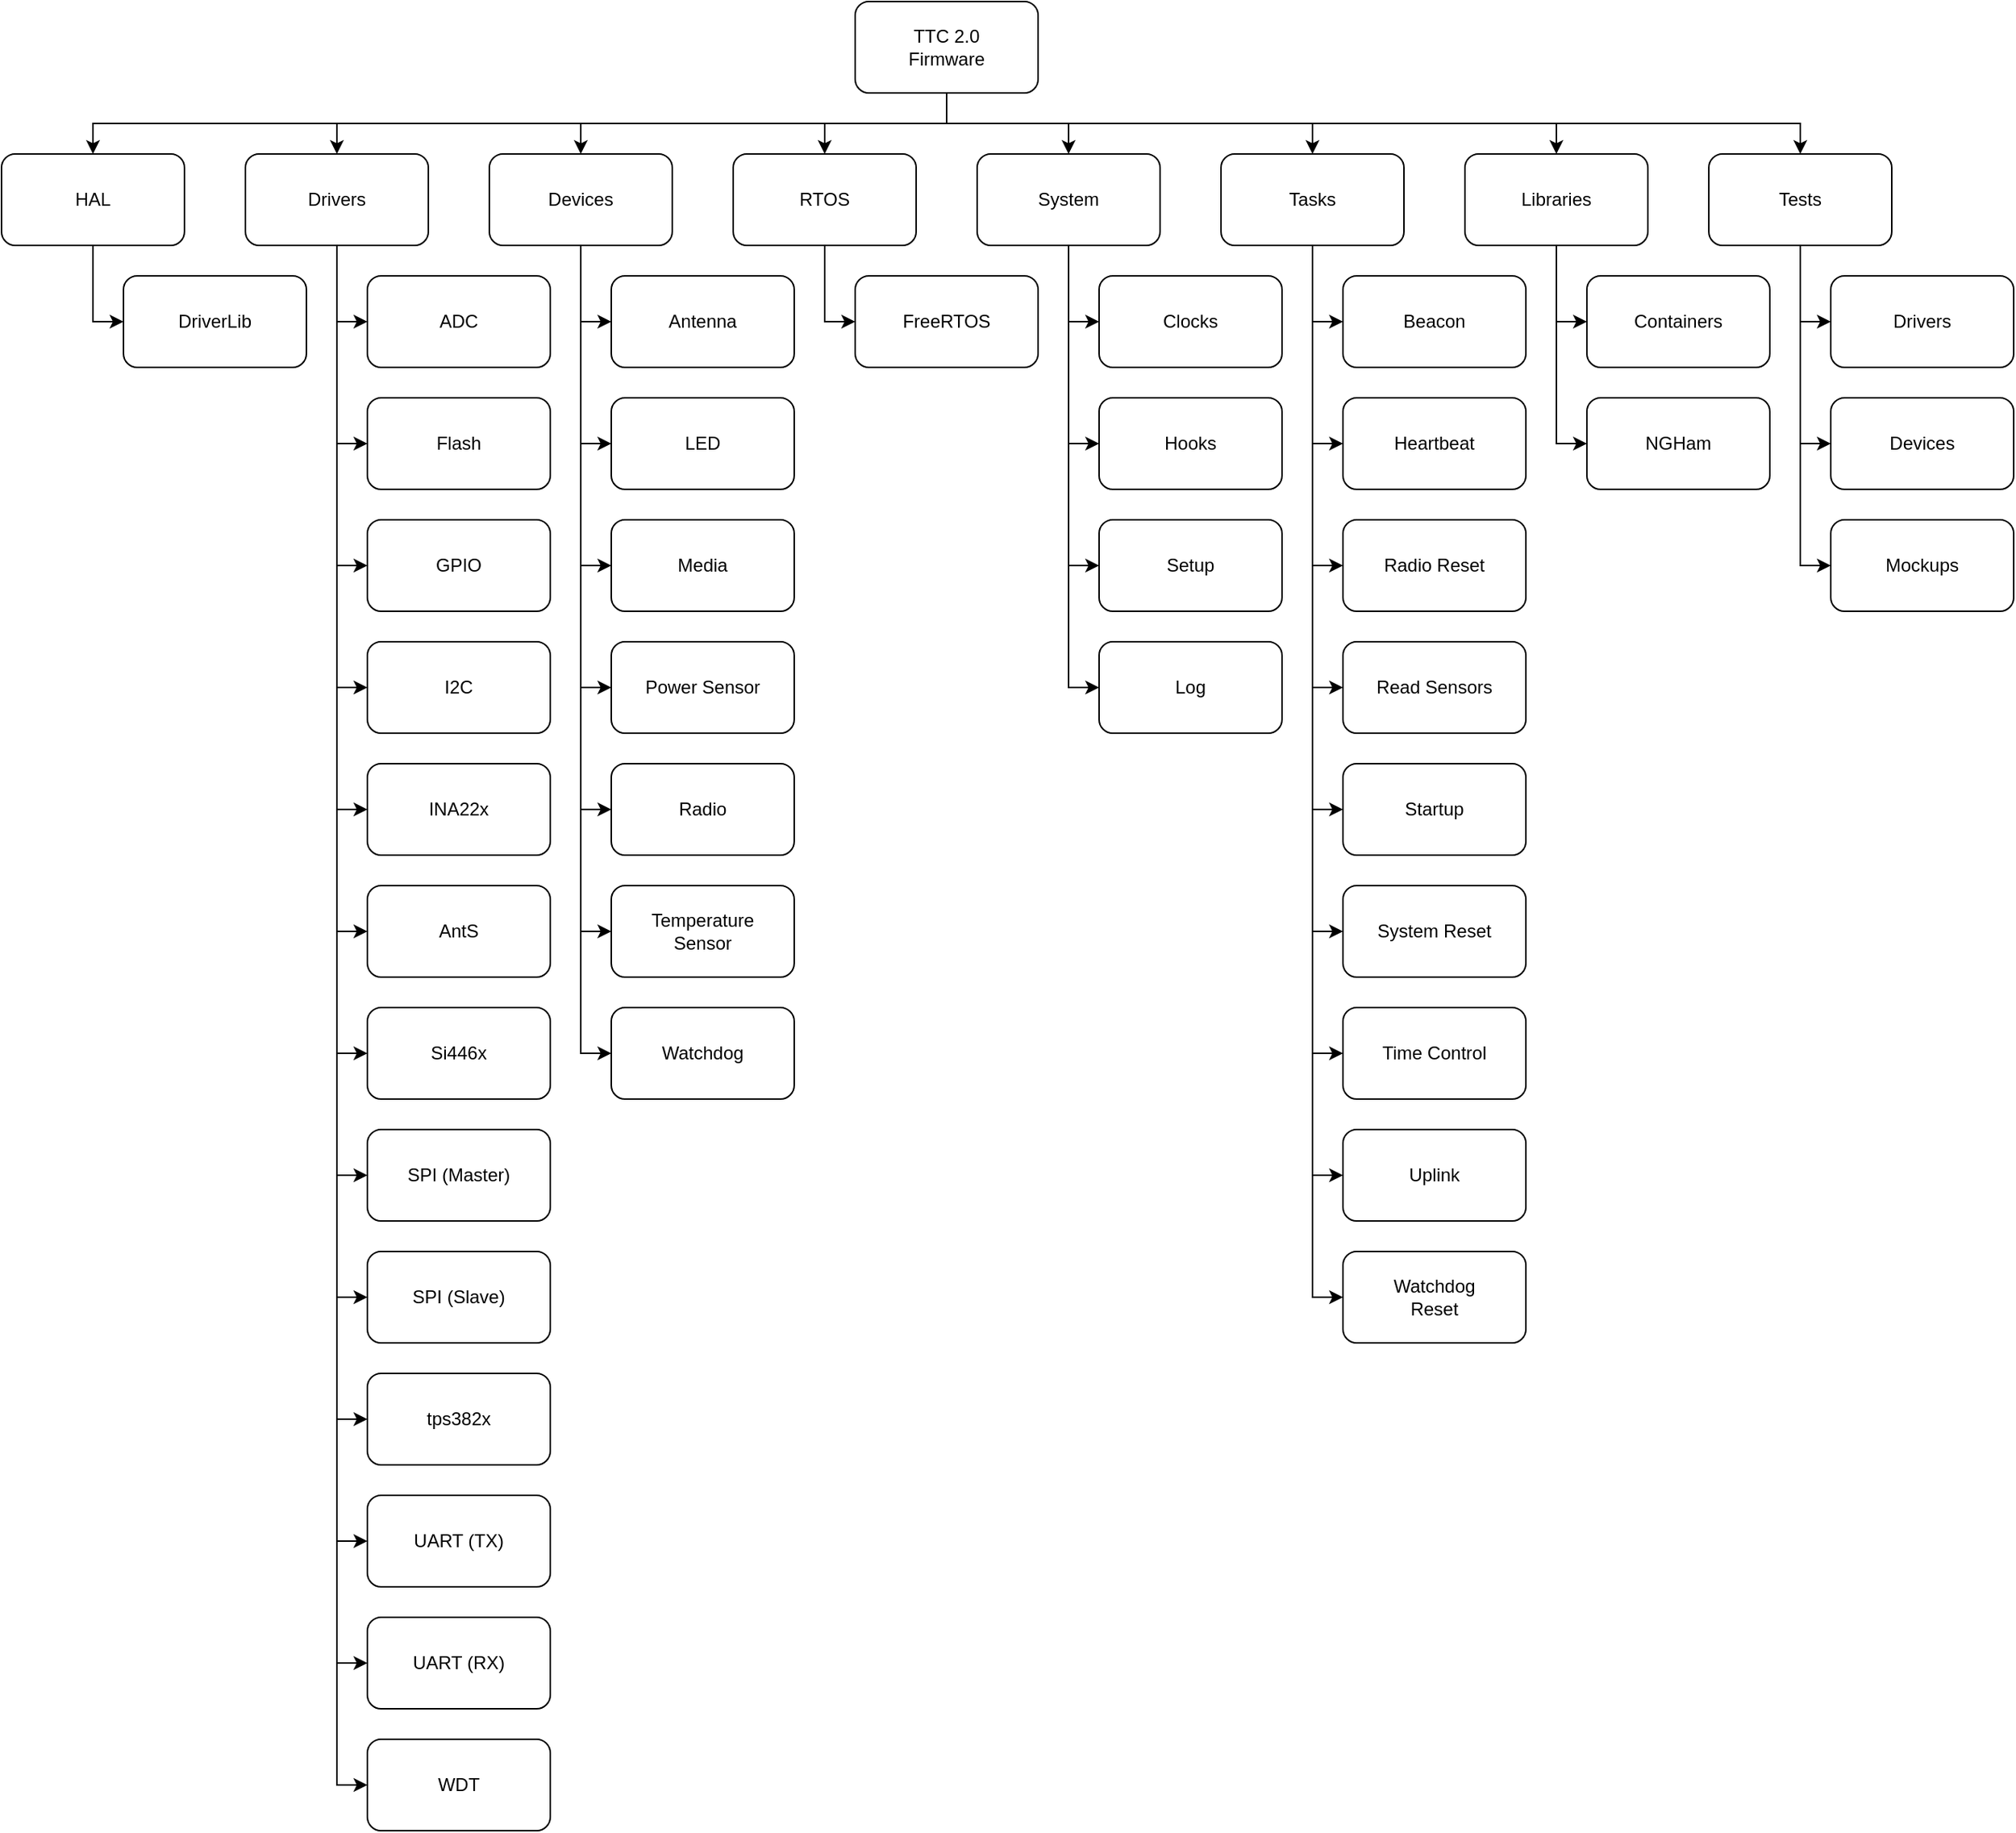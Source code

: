 <mxfile version="20.2.7" type="google"><diagram id="0qJPchqlG3AJ2SKAlhdZ" name="Page-1"><mxGraphModel grid="1" page="1" gridSize="10" guides="1" tooltips="1" connect="1" arrows="1" fold="1" pageScale="1" pageWidth="3300" pageHeight="2339" math="0" shadow="0"><root><mxCell id="0"/><mxCell id="1" parent="0"/><mxCell id="wKr-DCmSTUYVzHx5VQgJ-1" value="Drivers" style="rounded=1;whiteSpace=wrap;html=1;" vertex="1" parent="1"><mxGeometry x="360" y="440" width="120" height="60" as="geometry"/></mxCell><mxCell id="wKr-DCmSTUYVzHx5VQgJ-2" value="Devices" style="rounded=1;whiteSpace=wrap;html=1;" vertex="1" parent="1"><mxGeometry x="520" y="440" width="120" height="60" as="geometry"/></mxCell><mxCell id="wKr-DCmSTUYVzHx5VQgJ-3" value="Tasks" style="rounded=1;whiteSpace=wrap;html=1;" vertex="1" parent="1"><mxGeometry x="1000" y="440" width="120" height="60" as="geometry"/></mxCell><mxCell id="wKr-DCmSTUYVzHx5VQgJ-4" value="ADC" style="rounded=1;whiteSpace=wrap;html=1;" vertex="1" parent="1"><mxGeometry x="440" y="520" width="120" height="60" as="geometry"/></mxCell><mxCell id="wKr-DCmSTUYVzHx5VQgJ-5" value="Flash" style="rounded=1;whiteSpace=wrap;html=1;" vertex="1" parent="1"><mxGeometry x="440" y="600" width="120" height="60" as="geometry"/></mxCell><mxCell id="wKr-DCmSTUYVzHx5VQgJ-6" value="GPIO" style="rounded=1;whiteSpace=wrap;html=1;" vertex="1" parent="1"><mxGeometry x="440" y="680" width="120" height="60" as="geometry"/></mxCell><mxCell id="wKr-DCmSTUYVzHx5VQgJ-7" value="I2C" style="rounded=1;whiteSpace=wrap;html=1;" vertex="1" parent="1"><mxGeometry x="440" y="760" width="120" height="60" as="geometry"/></mxCell><mxCell id="wKr-DCmSTUYVzHx5VQgJ-8" value="INA22x" style="rounded=1;whiteSpace=wrap;html=1;" vertex="1" parent="1"><mxGeometry x="440" y="840" width="120" height="60" as="geometry"/></mxCell><mxCell id="wKr-DCmSTUYVzHx5VQgJ-9" value="AntS" style="rounded=1;whiteSpace=wrap;html=1;" vertex="1" parent="1"><mxGeometry x="440" y="920" width="120" height="60" as="geometry"/></mxCell><mxCell id="wKr-DCmSTUYVzHx5VQgJ-10" value="Si446x" style="rounded=1;whiteSpace=wrap;html=1;" vertex="1" parent="1"><mxGeometry x="440" y="1000" width="120" height="60" as="geometry"/></mxCell><mxCell id="wKr-DCmSTUYVzHx5VQgJ-11" value="SPI (Master)" style="rounded=1;whiteSpace=wrap;html=1;" vertex="1" parent="1"><mxGeometry x="440" y="1080" width="120" height="60" as="geometry"/></mxCell><mxCell id="wKr-DCmSTUYVzHx5VQgJ-12" value="SPI (Slave)" style="rounded=1;whiteSpace=wrap;html=1;" vertex="1" parent="1"><mxGeometry x="440" y="1160" width="120" height="60" as="geometry"/></mxCell><mxCell id="wKr-DCmSTUYVzHx5VQgJ-13" value="tps382x" style="rounded=1;whiteSpace=wrap;html=1;" vertex="1" parent="1"><mxGeometry x="440" y="1240" width="120" height="60" as="geometry"/></mxCell><mxCell id="wKr-DCmSTUYVzHx5VQgJ-14" value="WDT" style="rounded=1;whiteSpace=wrap;html=1;" vertex="1" parent="1"><mxGeometry x="440" y="1480" width="120" height="60" as="geometry"/></mxCell><mxCell id="wKr-DCmSTUYVzHx5VQgJ-16" value="UART (TX)" style="rounded=1;whiteSpace=wrap;html=1;" vertex="1" parent="1"><mxGeometry x="440" y="1320" width="120" height="60" as="geometry"/></mxCell><mxCell id="wKr-DCmSTUYVzHx5VQgJ-17" value="UART (RX)" style="rounded=1;whiteSpace=wrap;html=1;" vertex="1" parent="1"><mxGeometry x="440" y="1400" width="120" height="60" as="geometry"/></mxCell><mxCell id="wKr-DCmSTUYVzHx5VQgJ-18" value="" style="endArrow=classic;html=1;rounded=0;entryX=0;entryY=0.5;entryDx=0;entryDy=0;exitX=0.5;exitY=1;exitDx=0;exitDy=0;" edge="1" parent="1" source="wKr-DCmSTUYVzHx5VQgJ-1" target="wKr-DCmSTUYVzHx5VQgJ-4"><mxGeometry width="50" height="50" relative="1" as="geometry"><mxPoint x="330" y="580" as="sourcePoint"/><mxPoint x="380" y="530" as="targetPoint"/><Array as="points"><mxPoint x="420" y="550"/></Array></mxGeometry></mxCell><mxCell id="wKr-DCmSTUYVzHx5VQgJ-19" value="" style="endArrow=classic;html=1;rounded=0;entryX=0;entryY=0.5;entryDx=0;entryDy=0;exitX=0.5;exitY=1;exitDx=0;exitDy=0;" edge="1" parent="1" source="wKr-DCmSTUYVzHx5VQgJ-1" target="wKr-DCmSTUYVzHx5VQgJ-5"><mxGeometry width="50" height="50" relative="1" as="geometry"><mxPoint x="230" y="710" as="sourcePoint"/><mxPoint x="280" y="660" as="targetPoint"/><Array as="points"><mxPoint x="420" y="630"/></Array></mxGeometry></mxCell><mxCell id="wKr-DCmSTUYVzHx5VQgJ-20" value="" style="endArrow=classic;html=1;rounded=0;entryX=0;entryY=0.5;entryDx=0;entryDy=0;exitX=0.5;exitY=1;exitDx=0;exitDy=0;" edge="1" parent="1" source="wKr-DCmSTUYVzHx5VQgJ-1" target="wKr-DCmSTUYVzHx5VQgJ-6"><mxGeometry width="50" height="50" relative="1" as="geometry"><mxPoint x="340" y="760" as="sourcePoint"/><mxPoint x="390" y="710" as="targetPoint"/><Array as="points"><mxPoint x="420" y="710"/></Array></mxGeometry></mxCell><mxCell id="wKr-DCmSTUYVzHx5VQgJ-21" value="" style="endArrow=classic;html=1;rounded=0;entryX=0;entryY=0.5;entryDx=0;entryDy=0;exitX=0.5;exitY=1;exitDx=0;exitDy=0;" edge="1" parent="1" source="wKr-DCmSTUYVzHx5VQgJ-1" target="wKr-DCmSTUYVzHx5VQgJ-7"><mxGeometry width="50" height="50" relative="1" as="geometry"><mxPoint x="260" y="810" as="sourcePoint"/><mxPoint x="310" y="760" as="targetPoint"/><Array as="points"><mxPoint x="420" y="790"/></Array></mxGeometry></mxCell><mxCell id="wKr-DCmSTUYVzHx5VQgJ-22" value="" style="endArrow=classic;html=1;rounded=0;entryX=0;entryY=0.5;entryDx=0;entryDy=0;exitX=0.5;exitY=1;exitDx=0;exitDy=0;" edge="1" parent="1" source="wKr-DCmSTUYVzHx5VQgJ-1" target="wKr-DCmSTUYVzHx5VQgJ-8"><mxGeometry width="50" height="50" relative="1" as="geometry"><mxPoint x="260" y="890" as="sourcePoint"/><mxPoint x="310" y="840" as="targetPoint"/><Array as="points"><mxPoint x="420" y="870"/></Array></mxGeometry></mxCell><mxCell id="wKr-DCmSTUYVzHx5VQgJ-23" value="" style="endArrow=classic;html=1;rounded=0;entryX=0;entryY=0.5;entryDx=0;entryDy=0;exitX=0.5;exitY=1;exitDx=0;exitDy=0;" edge="1" parent="1" source="wKr-DCmSTUYVzHx5VQgJ-1" target="wKr-DCmSTUYVzHx5VQgJ-9"><mxGeometry width="50" height="50" relative="1" as="geometry"><mxPoint x="260" y="1010" as="sourcePoint"/><mxPoint x="310" y="960" as="targetPoint"/><Array as="points"><mxPoint x="420" y="950"/></Array></mxGeometry></mxCell><mxCell id="wKr-DCmSTUYVzHx5VQgJ-24" value="" style="endArrow=classic;html=1;rounded=0;entryX=0;entryY=0.5;entryDx=0;entryDy=0;exitX=0.5;exitY=1;exitDx=0;exitDy=0;" edge="1" parent="1" source="wKr-DCmSTUYVzHx5VQgJ-1" target="wKr-DCmSTUYVzHx5VQgJ-10"><mxGeometry width="50" height="50" relative="1" as="geometry"><mxPoint x="340" y="720" as="sourcePoint"/><mxPoint x="380" y="1050" as="targetPoint"/><Array as="points"><mxPoint x="420" y="1030"/></Array></mxGeometry></mxCell><mxCell id="wKr-DCmSTUYVzHx5VQgJ-25" value="" style="endArrow=classic;html=1;rounded=0;entryX=0;entryY=0.5;entryDx=0;entryDy=0;exitX=0.5;exitY=1;exitDx=0;exitDy=0;" edge="1" parent="1" source="wKr-DCmSTUYVzHx5VQgJ-1" target="wKr-DCmSTUYVzHx5VQgJ-11"><mxGeometry width="50" height="50" relative="1" as="geometry"><mxPoint x="350" y="790" as="sourcePoint"/><mxPoint x="320" y="1130" as="targetPoint"/><Array as="points"><mxPoint x="420" y="1110"/></Array></mxGeometry></mxCell><mxCell id="wKr-DCmSTUYVzHx5VQgJ-26" value="" style="endArrow=classic;html=1;rounded=0;entryX=0;entryY=0.5;entryDx=0;entryDy=0;exitX=0.5;exitY=1;exitDx=0;exitDy=0;" edge="1" parent="1" source="wKr-DCmSTUYVzHx5VQgJ-1" target="wKr-DCmSTUYVzHx5VQgJ-12"><mxGeometry width="50" height="50" relative="1" as="geometry"><mxPoint x="330" y="1280" as="sourcePoint"/><mxPoint x="420" y="1200" as="targetPoint"/><Array as="points"><mxPoint x="420" y="1190"/></Array></mxGeometry></mxCell><mxCell id="wKr-DCmSTUYVzHx5VQgJ-27" value="" style="endArrow=classic;html=1;rounded=0;entryX=0;entryY=0.5;entryDx=0;entryDy=0;exitX=0.5;exitY=1;exitDx=0;exitDy=0;" edge="1" parent="1" source="wKr-DCmSTUYVzHx5VQgJ-1" target="wKr-DCmSTUYVzHx5VQgJ-13"><mxGeometry width="50" height="50" relative="1" as="geometry"><mxPoint x="140" y="1270" as="sourcePoint"/><mxPoint x="190" y="1220" as="targetPoint"/><Array as="points"><mxPoint x="420" y="1270"/></Array></mxGeometry></mxCell><mxCell id="wKr-DCmSTUYVzHx5VQgJ-28" value="" style="endArrow=classic;html=1;rounded=0;entryX=0;entryY=0.5;entryDx=0;entryDy=0;exitX=0.5;exitY=1;exitDx=0;exitDy=0;" edge="1" parent="1" source="wKr-DCmSTUYVzHx5VQgJ-1" target="wKr-DCmSTUYVzHx5VQgJ-16"><mxGeometry width="50" height="50" relative="1" as="geometry"><mxPoint x="310" y="1095.152" as="sourcePoint"/><mxPoint x="300" y="1330" as="targetPoint"/><Array as="points"><mxPoint x="420" y="1350"/></Array></mxGeometry></mxCell><mxCell id="wKr-DCmSTUYVzHx5VQgJ-29" value="" style="endArrow=classic;html=1;rounded=0;entryX=0;entryY=0.5;entryDx=0;entryDy=0;exitX=0.5;exitY=1;exitDx=0;exitDy=0;" edge="1" parent="1" source="wKr-DCmSTUYVzHx5VQgJ-1" target="wKr-DCmSTUYVzHx5VQgJ-17"><mxGeometry width="50" height="50" relative="1" as="geometry"><mxPoint x="300" y="880" as="sourcePoint"/><mxPoint x="280" y="1490" as="targetPoint"/><Array as="points"><mxPoint x="420" y="1430"/></Array></mxGeometry></mxCell><mxCell id="wKr-DCmSTUYVzHx5VQgJ-30" value="" style="endArrow=classic;html=1;rounded=0;entryX=0;entryY=0.5;entryDx=0;entryDy=0;exitX=0.5;exitY=1;exitDx=0;exitDy=0;" edge="1" parent="1" source="wKr-DCmSTUYVzHx5VQgJ-1" target="wKr-DCmSTUYVzHx5VQgJ-14"><mxGeometry width="50" height="50" relative="1" as="geometry"><mxPoint x="260" y="1080" as="sourcePoint"/><mxPoint x="240" y="1560" as="targetPoint"/><Array as="points"><mxPoint x="420" y="1510"/></Array></mxGeometry></mxCell><mxCell id="wKr-DCmSTUYVzHx5VQgJ-32" value="Antenna" style="rounded=1;whiteSpace=wrap;html=1;" vertex="1" parent="1"><mxGeometry x="600" y="520" width="120" height="60" as="geometry"/></mxCell><mxCell id="wKr-DCmSTUYVzHx5VQgJ-33" value="Media" style="rounded=1;whiteSpace=wrap;html=1;" vertex="1" parent="1"><mxGeometry x="600" y="680" width="120" height="60" as="geometry"/></mxCell><mxCell id="wKr-DCmSTUYVzHx5VQgJ-34" value="Power Sensor" style="rounded=1;whiteSpace=wrap;html=1;" vertex="1" parent="1"><mxGeometry x="600" y="760" width="120" height="60" as="geometry"/></mxCell><mxCell id="wKr-DCmSTUYVzHx5VQgJ-35" value="Radio" style="rounded=1;whiteSpace=wrap;html=1;" vertex="1" parent="1"><mxGeometry x="600" y="840" width="120" height="60" as="geometry"/></mxCell><mxCell id="wKr-DCmSTUYVzHx5VQgJ-36" value="Temperature&lt;br&gt;Sensor" style="rounded=1;whiteSpace=wrap;html=1;" vertex="1" parent="1"><mxGeometry x="600" y="920" width="120" height="60" as="geometry"/></mxCell><mxCell id="wKr-DCmSTUYVzHx5VQgJ-37" value="Watchdog" style="rounded=1;whiteSpace=wrap;html=1;" vertex="1" parent="1"><mxGeometry x="600" y="1000" width="120" height="60" as="geometry"/></mxCell><mxCell id="wKr-DCmSTUYVzHx5VQgJ-42" value="LED" style="rounded=1;whiteSpace=wrap;html=1;" vertex="1" parent="1"><mxGeometry x="600" y="600" width="120" height="60" as="geometry"/></mxCell><mxCell id="wKr-DCmSTUYVzHx5VQgJ-43" value="Beacon" style="rounded=1;whiteSpace=wrap;html=1;" vertex="1" parent="1"><mxGeometry x="1080" y="520" width="120" height="60" as="geometry"/></mxCell><mxCell id="wKr-DCmSTUYVzHx5VQgJ-44" value="Heartbeat" style="rounded=1;whiteSpace=wrap;html=1;" vertex="1" parent="1"><mxGeometry x="1080" y="600" width="120" height="60" as="geometry"/></mxCell><mxCell id="wKr-DCmSTUYVzHx5VQgJ-45" value="Radio Reset" style="rounded=1;whiteSpace=wrap;html=1;" vertex="1" parent="1"><mxGeometry x="1080" y="680" width="120" height="60" as="geometry"/></mxCell><mxCell id="wKr-DCmSTUYVzHx5VQgJ-46" value="Read Sensors" style="rounded=1;whiteSpace=wrap;html=1;" vertex="1" parent="1"><mxGeometry x="1080" y="760" width="120" height="60" as="geometry"/></mxCell><mxCell id="wKr-DCmSTUYVzHx5VQgJ-47" value="Startup" style="rounded=1;whiteSpace=wrap;html=1;" vertex="1" parent="1"><mxGeometry x="1080" y="840" width="120" height="60" as="geometry"/></mxCell><mxCell id="wKr-DCmSTUYVzHx5VQgJ-48" value="System Reset" style="rounded=1;whiteSpace=wrap;html=1;" vertex="1" parent="1"><mxGeometry x="1080" y="920" width="120" height="60" as="geometry"/></mxCell><mxCell id="wKr-DCmSTUYVzHx5VQgJ-49" value="Time Control" style="rounded=1;whiteSpace=wrap;html=1;" vertex="1" parent="1"><mxGeometry x="1080" y="1000" width="120" height="60" as="geometry"/></mxCell><mxCell id="wKr-DCmSTUYVzHx5VQgJ-50" value="Uplink" style="rounded=1;whiteSpace=wrap;html=1;" vertex="1" parent="1"><mxGeometry x="1080" y="1080" width="120" height="60" as="geometry"/></mxCell><mxCell id="wKr-DCmSTUYVzHx5VQgJ-51" value="Watchdog&lt;br&gt;Reset" style="rounded=1;whiteSpace=wrap;html=1;" vertex="1" parent="1"><mxGeometry x="1080" y="1160" width="120" height="60" as="geometry"/></mxCell><mxCell id="wKr-DCmSTUYVzHx5VQgJ-52" value="" style="endArrow=classic;html=1;rounded=0;entryX=0;entryY=0.5;entryDx=0;entryDy=0;exitX=0.5;exitY=1;exitDx=0;exitDy=0;" edge="1" parent="1" source="wKr-DCmSTUYVzHx5VQgJ-2" target="wKr-DCmSTUYVzHx5VQgJ-32"><mxGeometry width="50" height="50" relative="1" as="geometry"><mxPoint x="550" y="630" as="sourcePoint"/><mxPoint x="600" y="580" as="targetPoint"/><Array as="points"><mxPoint x="580" y="550"/></Array></mxGeometry></mxCell><mxCell id="wKr-DCmSTUYVzHx5VQgJ-53" value="" style="endArrow=classic;html=1;rounded=0;entryX=0;entryY=0.5;entryDx=0;entryDy=0;exitX=0.5;exitY=1;exitDx=0;exitDy=0;" edge="1" parent="1" source="wKr-DCmSTUYVzHx5VQgJ-2" target="wKr-DCmSTUYVzHx5VQgJ-42"><mxGeometry width="50" height="50" relative="1" as="geometry"><mxPoint x="530" y="650" as="sourcePoint"/><mxPoint x="580" y="600" as="targetPoint"/><Array as="points"><mxPoint x="580" y="630"/></Array></mxGeometry></mxCell><mxCell id="wKr-DCmSTUYVzHx5VQgJ-54" value="" style="endArrow=classic;html=1;rounded=0;entryX=0;entryY=0.5;entryDx=0;entryDy=0;exitX=0.5;exitY=1;exitDx=0;exitDy=0;" edge="1" parent="1"><mxGeometry width="50" height="50" relative="1" as="geometry"><mxPoint x="580" y="500" as="sourcePoint"/><mxPoint x="600" y="710" as="targetPoint"/><Array as="points"><mxPoint x="580" y="710"/></Array></mxGeometry></mxCell><mxCell id="wKr-DCmSTUYVzHx5VQgJ-55" value="" style="endArrow=classic;html=1;rounded=0;entryX=0;entryY=0.5;entryDx=0;entryDy=0;exitX=0.5;exitY=1;exitDx=0;exitDy=0;" edge="1" parent="1"><mxGeometry width="50" height="50" relative="1" as="geometry"><mxPoint x="580" y="500" as="sourcePoint"/><mxPoint x="600" y="790" as="targetPoint"/><Array as="points"><mxPoint x="580" y="790"/></Array></mxGeometry></mxCell><mxCell id="wKr-DCmSTUYVzHx5VQgJ-56" value="" style="endArrow=classic;html=1;rounded=0;entryX=0;entryY=0.5;entryDx=0;entryDy=0;exitX=0.5;exitY=1;exitDx=0;exitDy=0;" edge="1" parent="1"><mxGeometry width="50" height="50" relative="1" as="geometry"><mxPoint x="1060" y="500" as="sourcePoint"/><mxPoint x="1080" y="550" as="targetPoint"/><Array as="points"><mxPoint x="1060" y="550"/></Array></mxGeometry></mxCell><mxCell id="wKr-DCmSTUYVzHx5VQgJ-57" value="" style="endArrow=classic;html=1;rounded=0;entryX=0;entryY=0.5;entryDx=0;entryDy=0;exitX=0.5;exitY=1;exitDx=0;exitDy=0;" edge="1" parent="1"><mxGeometry width="50" height="50" relative="1" as="geometry"><mxPoint x="1060" y="500" as="sourcePoint"/><mxPoint x="1080" y="630" as="targetPoint"/><Array as="points"><mxPoint x="1060" y="630"/></Array></mxGeometry></mxCell><mxCell id="wKr-DCmSTUYVzHx5VQgJ-58" value="" style="endArrow=classic;html=1;rounded=0;entryX=0;entryY=0.5;entryDx=0;entryDy=0;exitX=0.5;exitY=1;exitDx=0;exitDy=0;" edge="1" parent="1"><mxGeometry width="50" height="50" relative="1" as="geometry"><mxPoint x="1060" y="500" as="sourcePoint"/><mxPoint x="1080" y="710.0" as="targetPoint"/><Array as="points"><mxPoint x="1060" y="710"/></Array></mxGeometry></mxCell><mxCell id="wKr-DCmSTUYVzHx5VQgJ-59" value="" style="endArrow=classic;html=1;rounded=0;entryX=0;entryY=0.5;entryDx=0;entryDy=0;exitX=0.5;exitY=1;exitDx=0;exitDy=0;" edge="1" parent="1"><mxGeometry width="50" height="50" relative="1" as="geometry"><mxPoint x="1060" y="500" as="sourcePoint"/><mxPoint x="1080" y="790" as="targetPoint"/><Array as="points"><mxPoint x="1060" y="790"/></Array></mxGeometry></mxCell><mxCell id="wKr-DCmSTUYVzHx5VQgJ-60" value="" style="endArrow=classic;html=1;rounded=0;entryX=0;entryY=0.5;entryDx=0;entryDy=0;exitX=0.5;exitY=1;exitDx=0;exitDy=0;" edge="1" parent="1"><mxGeometry width="50" height="50" relative="1" as="geometry"><mxPoint x="580.0" y="500" as="sourcePoint"/><mxPoint x="600.0" y="870" as="targetPoint"/><Array as="points"><mxPoint x="580" y="870"/></Array></mxGeometry></mxCell><mxCell id="wKr-DCmSTUYVzHx5VQgJ-61" value="" style="endArrow=classic;html=1;rounded=0;entryX=0;entryY=0.5;entryDx=0;entryDy=0;exitX=0.5;exitY=1;exitDx=0;exitDy=0;" edge="1" parent="1"><mxGeometry width="50" height="50" relative="1" as="geometry"><mxPoint x="1060" y="500" as="sourcePoint"/><mxPoint x="1080" y="870" as="targetPoint"/><Array as="points"><mxPoint x="1060" y="870"/></Array></mxGeometry></mxCell><mxCell id="wKr-DCmSTUYVzHx5VQgJ-62" value="" style="endArrow=classic;html=1;rounded=0;entryX=0;entryY=0.5;entryDx=0;entryDy=0;exitX=0.5;exitY=1;exitDx=0;exitDy=0;" edge="1" parent="1"><mxGeometry width="50" height="50" relative="1" as="geometry"><mxPoint x="580.0" y="500" as="sourcePoint"/><mxPoint x="600.0" y="950" as="targetPoint"/><Array as="points"><mxPoint x="580" y="950"/></Array></mxGeometry></mxCell><mxCell id="wKr-DCmSTUYVzHx5VQgJ-63" value="" style="endArrow=classic;html=1;rounded=0;entryX=0;entryY=0.5;entryDx=0;entryDy=0;exitX=0.5;exitY=1;exitDx=0;exitDy=0;" edge="1" parent="1"><mxGeometry width="50" height="50" relative="1" as="geometry"><mxPoint x="1060" y="500" as="sourcePoint"/><mxPoint x="1080" y="950" as="targetPoint"/><Array as="points"><mxPoint x="1060" y="950"/></Array></mxGeometry></mxCell><mxCell id="wKr-DCmSTUYVzHx5VQgJ-65" value="" style="endArrow=classic;html=1;rounded=0;entryX=0;entryY=0.5;entryDx=0;entryDy=0;exitX=0.5;exitY=1;exitDx=0;exitDy=0;" edge="1" parent="1"><mxGeometry width="50" height="50" relative="1" as="geometry"><mxPoint x="580" y="500" as="sourcePoint"/><mxPoint x="600" y="1030" as="targetPoint"/><Array as="points"><mxPoint x="580" y="1030"/></Array></mxGeometry></mxCell><mxCell id="wKr-DCmSTUYVzHx5VQgJ-66" value="" style="endArrow=classic;html=1;rounded=0;entryX=0;entryY=0.5;entryDx=0;entryDy=0;exitX=0.5;exitY=1;exitDx=0;exitDy=0;" edge="1" parent="1"><mxGeometry width="50" height="50" relative="1" as="geometry"><mxPoint x="1060" y="500" as="sourcePoint"/><mxPoint x="1080" y="1030" as="targetPoint"/><Array as="points"><mxPoint x="1060" y="1030"/></Array></mxGeometry></mxCell><mxCell id="wKr-DCmSTUYVzHx5VQgJ-68" value="" style="endArrow=classic;html=1;rounded=0;entryX=0;entryY=0.5;entryDx=0;entryDy=0;exitX=0.5;exitY=1;exitDx=0;exitDy=0;" edge="1" parent="1"><mxGeometry width="50" height="50" relative="1" as="geometry"><mxPoint x="1060" y="500" as="sourcePoint"/><mxPoint x="1080" y="1110" as="targetPoint"/><Array as="points"><mxPoint x="1060" y="1110"/></Array></mxGeometry></mxCell><mxCell id="wKr-DCmSTUYVzHx5VQgJ-70" value="" style="endArrow=classic;html=1;rounded=0;entryX=0;entryY=0.5;entryDx=0;entryDy=0;exitX=0.5;exitY=1;exitDx=0;exitDy=0;" edge="1" parent="1"><mxGeometry width="50" height="50" relative="1" as="geometry"><mxPoint x="1060" y="500" as="sourcePoint"/><mxPoint x="1080" y="1190" as="targetPoint"/><Array as="points"><mxPoint x="1060" y="1190"/></Array></mxGeometry></mxCell><mxCell id="wKr-DCmSTUYVzHx5VQgJ-73" value="TTC 2.0&lt;br&gt;Firmware" style="rounded=1;whiteSpace=wrap;html=1;" vertex="1" parent="1"><mxGeometry x="760" y="340" width="120" height="60" as="geometry"/></mxCell><mxCell id="wKr-DCmSTUYVzHx5VQgJ-74" value="Tests" style="rounded=1;whiteSpace=wrap;html=1;" vertex="1" parent="1"><mxGeometry x="1320" y="440" width="120" height="60" as="geometry"/></mxCell><mxCell id="wKr-DCmSTUYVzHx5VQgJ-75" value="RTOS" style="rounded=1;whiteSpace=wrap;html=1;" vertex="1" parent="1"><mxGeometry x="680" y="440" width="120" height="60" as="geometry"/></mxCell><mxCell id="wKr-DCmSTUYVzHx5VQgJ-76" value="FreeRTOS" style="rounded=1;whiteSpace=wrap;html=1;" vertex="1" parent="1"><mxGeometry x="760" y="520" width="120" height="60" as="geometry"/></mxCell><mxCell id="wKr-DCmSTUYVzHx5VQgJ-77" value="HAL" style="rounded=1;whiteSpace=wrap;html=1;" vertex="1" parent="1"><mxGeometry x="200" y="440" width="120" height="60" as="geometry"/></mxCell><mxCell id="wKr-DCmSTUYVzHx5VQgJ-78" value="DriverLib" style="rounded=1;whiteSpace=wrap;html=1;" vertex="1" parent="1"><mxGeometry x="280" y="520" width="120" height="60" as="geometry"/></mxCell><mxCell id="wKr-DCmSTUYVzHx5VQgJ-79" value="" style="endArrow=classic;html=1;rounded=0;entryX=0;entryY=0.5;entryDx=0;entryDy=0;exitX=0.5;exitY=1;exitDx=0;exitDy=0;" edge="1" parent="1" source="wKr-DCmSTUYVzHx5VQgJ-77" target="wKr-DCmSTUYVzHx5VQgJ-78"><mxGeometry width="50" height="50" relative="1" as="geometry"><mxPoint x="150" y="650" as="sourcePoint"/><mxPoint x="200" y="600" as="targetPoint"/><Array as="points"><mxPoint x="260" y="550"/></Array></mxGeometry></mxCell><mxCell id="wKr-DCmSTUYVzHx5VQgJ-80" value="System" style="rounded=1;whiteSpace=wrap;html=1;" vertex="1" parent="1"><mxGeometry x="840" y="440" width="120" height="60" as="geometry"/></mxCell><mxCell id="wKr-DCmSTUYVzHx5VQgJ-81" value="" style="endArrow=classic;html=1;rounded=0;exitX=0.5;exitY=1;exitDx=0;exitDy=0;entryX=0.5;entryY=0;entryDx=0;entryDy=0;" edge="1" parent="1" source="wKr-DCmSTUYVzHx5VQgJ-73" target="wKr-DCmSTUYVzHx5VQgJ-77"><mxGeometry width="50" height="50" relative="1" as="geometry"><mxPoint x="440" y="370" as="sourcePoint"/><mxPoint x="490" y="320" as="targetPoint"/><Array as="points"><mxPoint x="820" y="420"/><mxPoint x="260" y="420"/></Array></mxGeometry></mxCell><mxCell id="wKr-DCmSTUYVzHx5VQgJ-82" value="" style="endArrow=classic;html=1;rounded=0;exitX=0.5;exitY=1;exitDx=0;exitDy=0;entryX=0.5;entryY=0;entryDx=0;entryDy=0;" edge="1" parent="1" source="wKr-DCmSTUYVzHx5VQgJ-73" target="wKr-DCmSTUYVzHx5VQgJ-1"><mxGeometry width="50" height="50" relative="1" as="geometry"><mxPoint x="530" y="360" as="sourcePoint"/><mxPoint x="580" y="310" as="targetPoint"/><Array as="points"><mxPoint x="820" y="420"/><mxPoint x="420" y="420"/></Array></mxGeometry></mxCell><mxCell id="wKr-DCmSTUYVzHx5VQgJ-84" value="" style="endArrow=classic;html=1;rounded=0;entryX=0.5;entryY=0;entryDx=0;entryDy=0;exitX=0.5;exitY=1;exitDx=0;exitDy=0;" edge="1" parent="1" source="wKr-DCmSTUYVzHx5VQgJ-73" target="wKr-DCmSTUYVzHx5VQgJ-2"><mxGeometry width="50" height="50" relative="1" as="geometry"><mxPoint x="740" y="400" as="sourcePoint"/><mxPoint x="590" y="270" as="targetPoint"/><Array as="points"><mxPoint x="820" y="420"/><mxPoint x="580" y="420"/></Array></mxGeometry></mxCell><mxCell id="wKr-DCmSTUYVzHx5VQgJ-85" value="" style="endArrow=classic;html=1;rounded=0;exitX=0.5;exitY=1;exitDx=0;exitDy=0;entryX=0.5;entryY=0;entryDx=0;entryDy=0;" edge="1" parent="1" source="wKr-DCmSTUYVzHx5VQgJ-73" target="wKr-DCmSTUYVzHx5VQgJ-75"><mxGeometry width="50" height="50" relative="1" as="geometry"><mxPoint x="910" y="340" as="sourcePoint"/><mxPoint x="960" y="290" as="targetPoint"/><Array as="points"><mxPoint x="820" y="420"/><mxPoint x="740" y="420"/></Array></mxGeometry></mxCell><mxCell id="wKr-DCmSTUYVzHx5VQgJ-86" value="" style="endArrow=classic;html=1;rounded=0;exitX=0.5;exitY=1;exitDx=0;exitDy=0;entryX=0.5;entryY=0;entryDx=0;entryDy=0;" edge="1" parent="1" source="wKr-DCmSTUYVzHx5VQgJ-73" target="wKr-DCmSTUYVzHx5VQgJ-80"><mxGeometry width="50" height="50" relative="1" as="geometry"><mxPoint x="850" y="400" as="sourcePoint"/><mxPoint x="900" y="350" as="targetPoint"/><Array as="points"><mxPoint x="820" y="420"/><mxPoint x="900" y="420"/></Array></mxGeometry></mxCell><mxCell id="wKr-DCmSTUYVzHx5VQgJ-87" value="" style="endArrow=classic;html=1;rounded=0;entryX=0.5;entryY=0;entryDx=0;entryDy=0;exitX=0.5;exitY=1;exitDx=0;exitDy=0;" edge="1" parent="1" source="wKr-DCmSTUYVzHx5VQgJ-73" target="wKr-DCmSTUYVzHx5VQgJ-3"><mxGeometry width="50" height="50" relative="1" as="geometry"><mxPoint x="740" y="400" as="sourcePoint"/><mxPoint x="1010" y="330" as="targetPoint"/><Array as="points"><mxPoint x="820" y="420"/><mxPoint x="1060" y="420"/></Array></mxGeometry></mxCell><mxCell id="wKr-DCmSTUYVzHx5VQgJ-88" value="" style="endArrow=classic;html=1;rounded=0;entryX=0.5;entryY=0;entryDx=0;entryDy=0;exitX=0.5;exitY=1;exitDx=0;exitDy=0;" edge="1" parent="1" source="wKr-DCmSTUYVzHx5VQgJ-73" target="wKr-DCmSTUYVzHx5VQgJ-74"><mxGeometry width="50" height="50" relative="1" as="geometry"><mxPoint x="1060" y="390" as="sourcePoint"/><mxPoint x="1110" y="340" as="targetPoint"/><Array as="points"><mxPoint x="820" y="420"/><mxPoint x="1380" y="420"/></Array></mxGeometry></mxCell><mxCell id="wKr-DCmSTUYVzHx5VQgJ-89" value="" style="endArrow=classic;html=1;rounded=0;entryX=0;entryY=0.5;entryDx=0;entryDy=0;exitX=0.5;exitY=1;exitDx=0;exitDy=0;" edge="1" parent="1"><mxGeometry width="50" height="50" relative="1" as="geometry"><mxPoint x="740" y="500" as="sourcePoint"/><mxPoint x="760" y="550" as="targetPoint"/><Array as="points"><mxPoint x="740" y="550"/></Array></mxGeometry></mxCell><mxCell id="wKr-DCmSTUYVzHx5VQgJ-90" value="Clocks" style="rounded=1;whiteSpace=wrap;html=1;" vertex="1" parent="1"><mxGeometry x="920" y="520" width="120" height="60" as="geometry"/></mxCell><mxCell id="wKr-DCmSTUYVzHx5VQgJ-91" value="Hooks" style="rounded=1;whiteSpace=wrap;html=1;" vertex="1" parent="1"><mxGeometry x="920" y="600" width="120" height="60" as="geometry"/></mxCell><mxCell id="wKr-DCmSTUYVzHx5VQgJ-92" value="Setup" style="rounded=1;whiteSpace=wrap;html=1;" vertex="1" parent="1"><mxGeometry x="920" y="680" width="120" height="60" as="geometry"/></mxCell><mxCell id="wKr-DCmSTUYVzHx5VQgJ-93" value="Log" style="rounded=1;whiteSpace=wrap;html=1;" vertex="1" parent="1"><mxGeometry x="920" y="760" width="120" height="60" as="geometry"/></mxCell><mxCell id="wKr-DCmSTUYVzHx5VQgJ-94" value="" style="endArrow=classic;html=1;rounded=0;entryX=0;entryY=0.5;entryDx=0;entryDy=0;exitX=0.5;exitY=1;exitDx=0;exitDy=0;" edge="1" parent="1" source="wKr-DCmSTUYVzHx5VQgJ-80" target="wKr-DCmSTUYVzHx5VQgJ-90"><mxGeometry width="50" height="50" relative="1" as="geometry"><mxPoint x="760" y="680" as="sourcePoint"/><mxPoint x="810" y="630" as="targetPoint"/><Array as="points"><mxPoint x="900" y="550"/></Array></mxGeometry></mxCell><mxCell id="wKr-DCmSTUYVzHx5VQgJ-96" value="" style="endArrow=classic;html=1;rounded=0;entryX=0;entryY=0.5;entryDx=0;entryDy=0;exitX=0.5;exitY=1;exitDx=0;exitDy=0;" edge="1" parent="1"><mxGeometry width="50" height="50" relative="1" as="geometry"><mxPoint x="900" y="500" as="sourcePoint"/><mxPoint x="920" y="630" as="targetPoint"/><Array as="points"><mxPoint x="900" y="630"/></Array></mxGeometry></mxCell><mxCell id="wKr-DCmSTUYVzHx5VQgJ-98" value="" style="endArrow=classic;html=1;rounded=0;entryX=0;entryY=0.5;entryDx=0;entryDy=0;exitX=0.5;exitY=1;exitDx=0;exitDy=0;" edge="1" parent="1"><mxGeometry width="50" height="50" relative="1" as="geometry"><mxPoint x="900" y="500" as="sourcePoint"/><mxPoint x="920" y="710" as="targetPoint"/><Array as="points"><mxPoint x="900" y="710"/></Array></mxGeometry></mxCell><mxCell id="wKr-DCmSTUYVzHx5VQgJ-99" value="" style="endArrow=classic;html=1;rounded=0;entryX=0;entryY=0.5;entryDx=0;entryDy=0;exitX=0.5;exitY=1;exitDx=0;exitDy=0;" edge="1" parent="1"><mxGeometry width="50" height="50" relative="1" as="geometry"><mxPoint x="900" y="500" as="sourcePoint"/><mxPoint x="920" y="790" as="targetPoint"/><Array as="points"><mxPoint x="900" y="790"/></Array></mxGeometry></mxCell><mxCell id="wKr-DCmSTUYVzHx5VQgJ-100" value="Drivers" style="rounded=1;whiteSpace=wrap;html=1;" vertex="1" parent="1"><mxGeometry x="1400" y="520" width="120" height="60" as="geometry"/></mxCell><mxCell id="wKr-DCmSTUYVzHx5VQgJ-101" value="Devices" style="rounded=1;whiteSpace=wrap;html=1;" vertex="1" parent="1"><mxGeometry x="1400" y="600" width="120" height="60" as="geometry"/></mxCell><mxCell id="wKr-DCmSTUYVzHx5VQgJ-102" value="Mockups" style="rounded=1;whiteSpace=wrap;html=1;" vertex="1" parent="1"><mxGeometry x="1400" y="680" width="120" height="60" as="geometry"/></mxCell><mxCell id="wKr-DCmSTUYVzHx5VQgJ-105" value="" style="endArrow=classic;html=1;rounded=0;entryX=0;entryY=0.5;entryDx=0;entryDy=0;exitX=0.5;exitY=1;exitDx=0;exitDy=0;" edge="1" parent="1"><mxGeometry width="50" height="50" relative="1" as="geometry"><mxPoint x="1380" y="500" as="sourcePoint"/><mxPoint x="1400" y="550" as="targetPoint"/><Array as="points"><mxPoint x="1380" y="550"/></Array></mxGeometry></mxCell><mxCell id="wKr-DCmSTUYVzHx5VQgJ-108" value="" style="endArrow=classic;html=1;rounded=0;entryX=0;entryY=0.5;entryDx=0;entryDy=0;exitX=0.5;exitY=1;exitDx=0;exitDy=0;" edge="1" parent="1"><mxGeometry width="50" height="50" relative="1" as="geometry"><mxPoint x="1380" y="500" as="sourcePoint"/><mxPoint x="1400" y="630" as="targetPoint"/><Array as="points"><mxPoint x="1380" y="630"/></Array></mxGeometry></mxCell><mxCell id="wKr-DCmSTUYVzHx5VQgJ-109" value="" style="endArrow=classic;html=1;rounded=0;entryX=0;entryY=0.5;entryDx=0;entryDy=0;exitX=0.5;exitY=1;exitDx=0;exitDy=0;" edge="1" parent="1"><mxGeometry width="50" height="50" relative="1" as="geometry"><mxPoint x="1380" y="500" as="sourcePoint"/><mxPoint x="1400" y="710" as="targetPoint"/><Array as="points"><mxPoint x="1380" y="710"/></Array></mxGeometry></mxCell><mxCell id="4stT35R6BQrlynpnwhcF-1" value="Libraries" style="rounded=1;whiteSpace=wrap;html=1;" vertex="1" parent="1"><mxGeometry x="1160" y="440" width="120" height="60" as="geometry"/></mxCell><mxCell id="4stT35R6BQrlynpnwhcF-2" value="Containers" style="rounded=1;whiteSpace=wrap;html=1;" vertex="1" parent="1"><mxGeometry x="1240" y="520" width="120" height="60" as="geometry"/></mxCell><mxCell id="4stT35R6BQrlynpnwhcF-3" value="NGHam" style="rounded=1;whiteSpace=wrap;html=1;" vertex="1" parent="1"><mxGeometry x="1240" y="600" width="120" height="60" as="geometry"/></mxCell><mxCell id="4stT35R6BQrlynpnwhcF-5" value="" style="endArrow=classic;html=1;rounded=0;exitX=0.5;exitY=1;exitDx=0;exitDy=0;entryX=0;entryY=0.5;entryDx=0;entryDy=0;" edge="1" parent="1" source="4stT35R6BQrlynpnwhcF-1" target="4stT35R6BQrlynpnwhcF-2"><mxGeometry width="50" height="50" relative="1" as="geometry"><mxPoint x="1270" y="760" as="sourcePoint"/><mxPoint x="1320" y="710" as="targetPoint"/><Array as="points"><mxPoint x="1220" y="550"/></Array></mxGeometry></mxCell><mxCell id="4stT35R6BQrlynpnwhcF-6" value="" style="endArrow=classic;html=1;rounded=0;exitX=0.5;exitY=1;exitDx=0;exitDy=0;entryX=0;entryY=0.5;entryDx=0;entryDy=0;" edge="1" parent="1" source="4stT35R6BQrlynpnwhcF-1" target="4stT35R6BQrlynpnwhcF-3"><mxGeometry width="50" height="50" relative="1" as="geometry"><mxPoint x="1240" y="740" as="sourcePoint"/><mxPoint x="1290" y="690" as="targetPoint"/><Array as="points"><mxPoint x="1220" y="630"/></Array></mxGeometry></mxCell><mxCell id="4stT35R6BQrlynpnwhcF-7" value="" style="endArrow=classic;html=1;rounded=0;exitX=0.5;exitY=1;exitDx=0;exitDy=0;entryX=0.5;entryY=0;entryDx=0;entryDy=0;" edge="1" parent="1" source="wKr-DCmSTUYVzHx5VQgJ-73" target="4stT35R6BQrlynpnwhcF-1"><mxGeometry width="50" height="50" relative="1" as="geometry"><mxPoint x="990" y="370" as="sourcePoint"/><mxPoint x="1040" y="320" as="targetPoint"/><Array as="points"><mxPoint x="820" y="420"/><mxPoint x="1220" y="420"/></Array></mxGeometry></mxCell></root></mxGraphModel></diagram></mxfile>